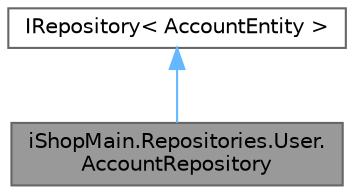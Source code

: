 digraph "iShopMain.Repositories.User.AccountRepository"
{
 // LATEX_PDF_SIZE
  bgcolor="transparent";
  edge [fontname=Helvetica,fontsize=10,labelfontname=Helvetica,labelfontsize=10];
  node [fontname=Helvetica,fontsize=10,shape=box,height=0.2,width=0.4];
  Node1 [id="Node000001",label="iShopMain.Repositories.User.\lAccountRepository",height=0.2,width=0.4,color="gray40", fillcolor="grey60", style="filled", fontcolor="black",tooltip=" "];
  Node2 -> Node1 [id="edge1_Node000001_Node000002",dir="back",color="steelblue1",style="solid",tooltip=" "];
  Node2 [id="Node000002",label="IRepository\< AccountEntity \>",height=0.2,width=0.4,color="gray40", fillcolor="white", style="filled",URL="$interfacei_shop_main_1_1_repositories_1_1_user_1_1_i_repository.html",tooltip=" "];
}
